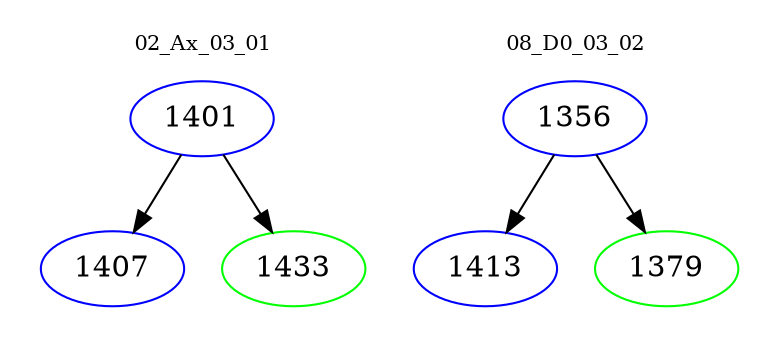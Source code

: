 digraph{
subgraph cluster_0 {
color = white
label = "02_Ax_03_01";
fontsize=10;
T0_1401 [label="1401", color="blue"]
T0_1401 -> T0_1407 [color="black"]
T0_1407 [label="1407", color="blue"]
T0_1401 -> T0_1433 [color="black"]
T0_1433 [label="1433", color="green"]
}
subgraph cluster_1 {
color = white
label = "08_D0_03_02";
fontsize=10;
T1_1356 [label="1356", color="blue"]
T1_1356 -> T1_1413 [color="black"]
T1_1413 [label="1413", color="blue"]
T1_1356 -> T1_1379 [color="black"]
T1_1379 [label="1379", color="green"]
}
}
